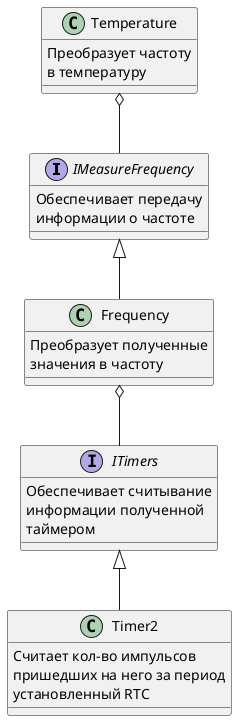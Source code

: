 @startuml Frequency 

interface IMeasureFrequency
{
    Обеспечивает передачу 
    информации о частоте 
}
class Frequency
{
    Преобразует полученные
    значения в частоту
}
interface ITimers
{
    Обеспечивает считывание
    информации полученной
    таймером
}
class Timer2
{
    Считает кол-во импульсов
    пришедших на него за период 
    установленный RTC
}
class Temperature
{
    Преобразует частоту
    в температуру
}

ITimers -up-o Frequency
Timer2 -up-|> ITimers
Frequency -up-|> IMeasureFrequency
IMeasureFrequency -up-o Temperature

@enduml
